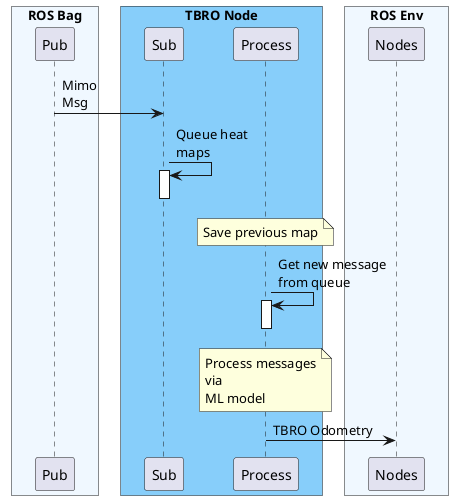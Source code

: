 @startuml
skinparam ParticipantPadding 20
skinparam BoxPadding 10

box "ROS Bag" #AliceBlue
participant Pub
end box

box "TBRO Node" #LightSkyBlue
participant Sub
participant Process
end box

box "ROS Env" #AliceBlue
participant Nodes
end box

Pub -> Sub : Mimo\nMsg
Sub -> Sub : Queue heat\nmaps
activate Sub
deactivate Sub

note over Process
Save previous map
end note

Process -> Process : Get new message\nfrom queue

note over Process
Process messages
via
ML model
end note
activate Process
deactivate Process

Process -> Nodes : TBRO Odometry
@enduml